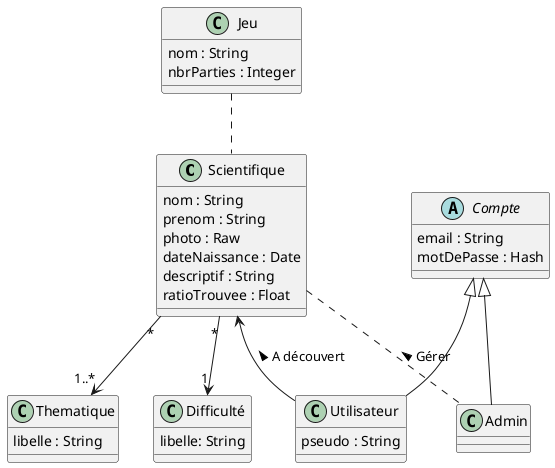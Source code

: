 Logiciel : plantuml 
https://plantuml.com/fr/

@startuml "BDD"

class Scientifique{
    nom : String
    prenom : String
    photo : Raw
    dateNaissance : Date
    descriptif : String
    ratioTrouvee : Float
}

class Thematique{
    libelle : String
}

class "Difficulté"{
    libelle: String
}

Scientifique "*" --> "1..*" Thematique
Scientifique "*" --> "1" "Difficulté"
Scientifique <-- Utilisateur : A découvert <
Scientifique .. Admin : Gérer <


abstract Compte{
    email : String
    motDePasse : Hash
}

class Utilisateur{
    pseudo : String
}

class Admin{

}

Compte <|-- Utilisateur
Compte <|-- Admin


class Jeu{
    nom : String
    nbrParties : Integer
}

Jeu .. Scientifique

@enduml

